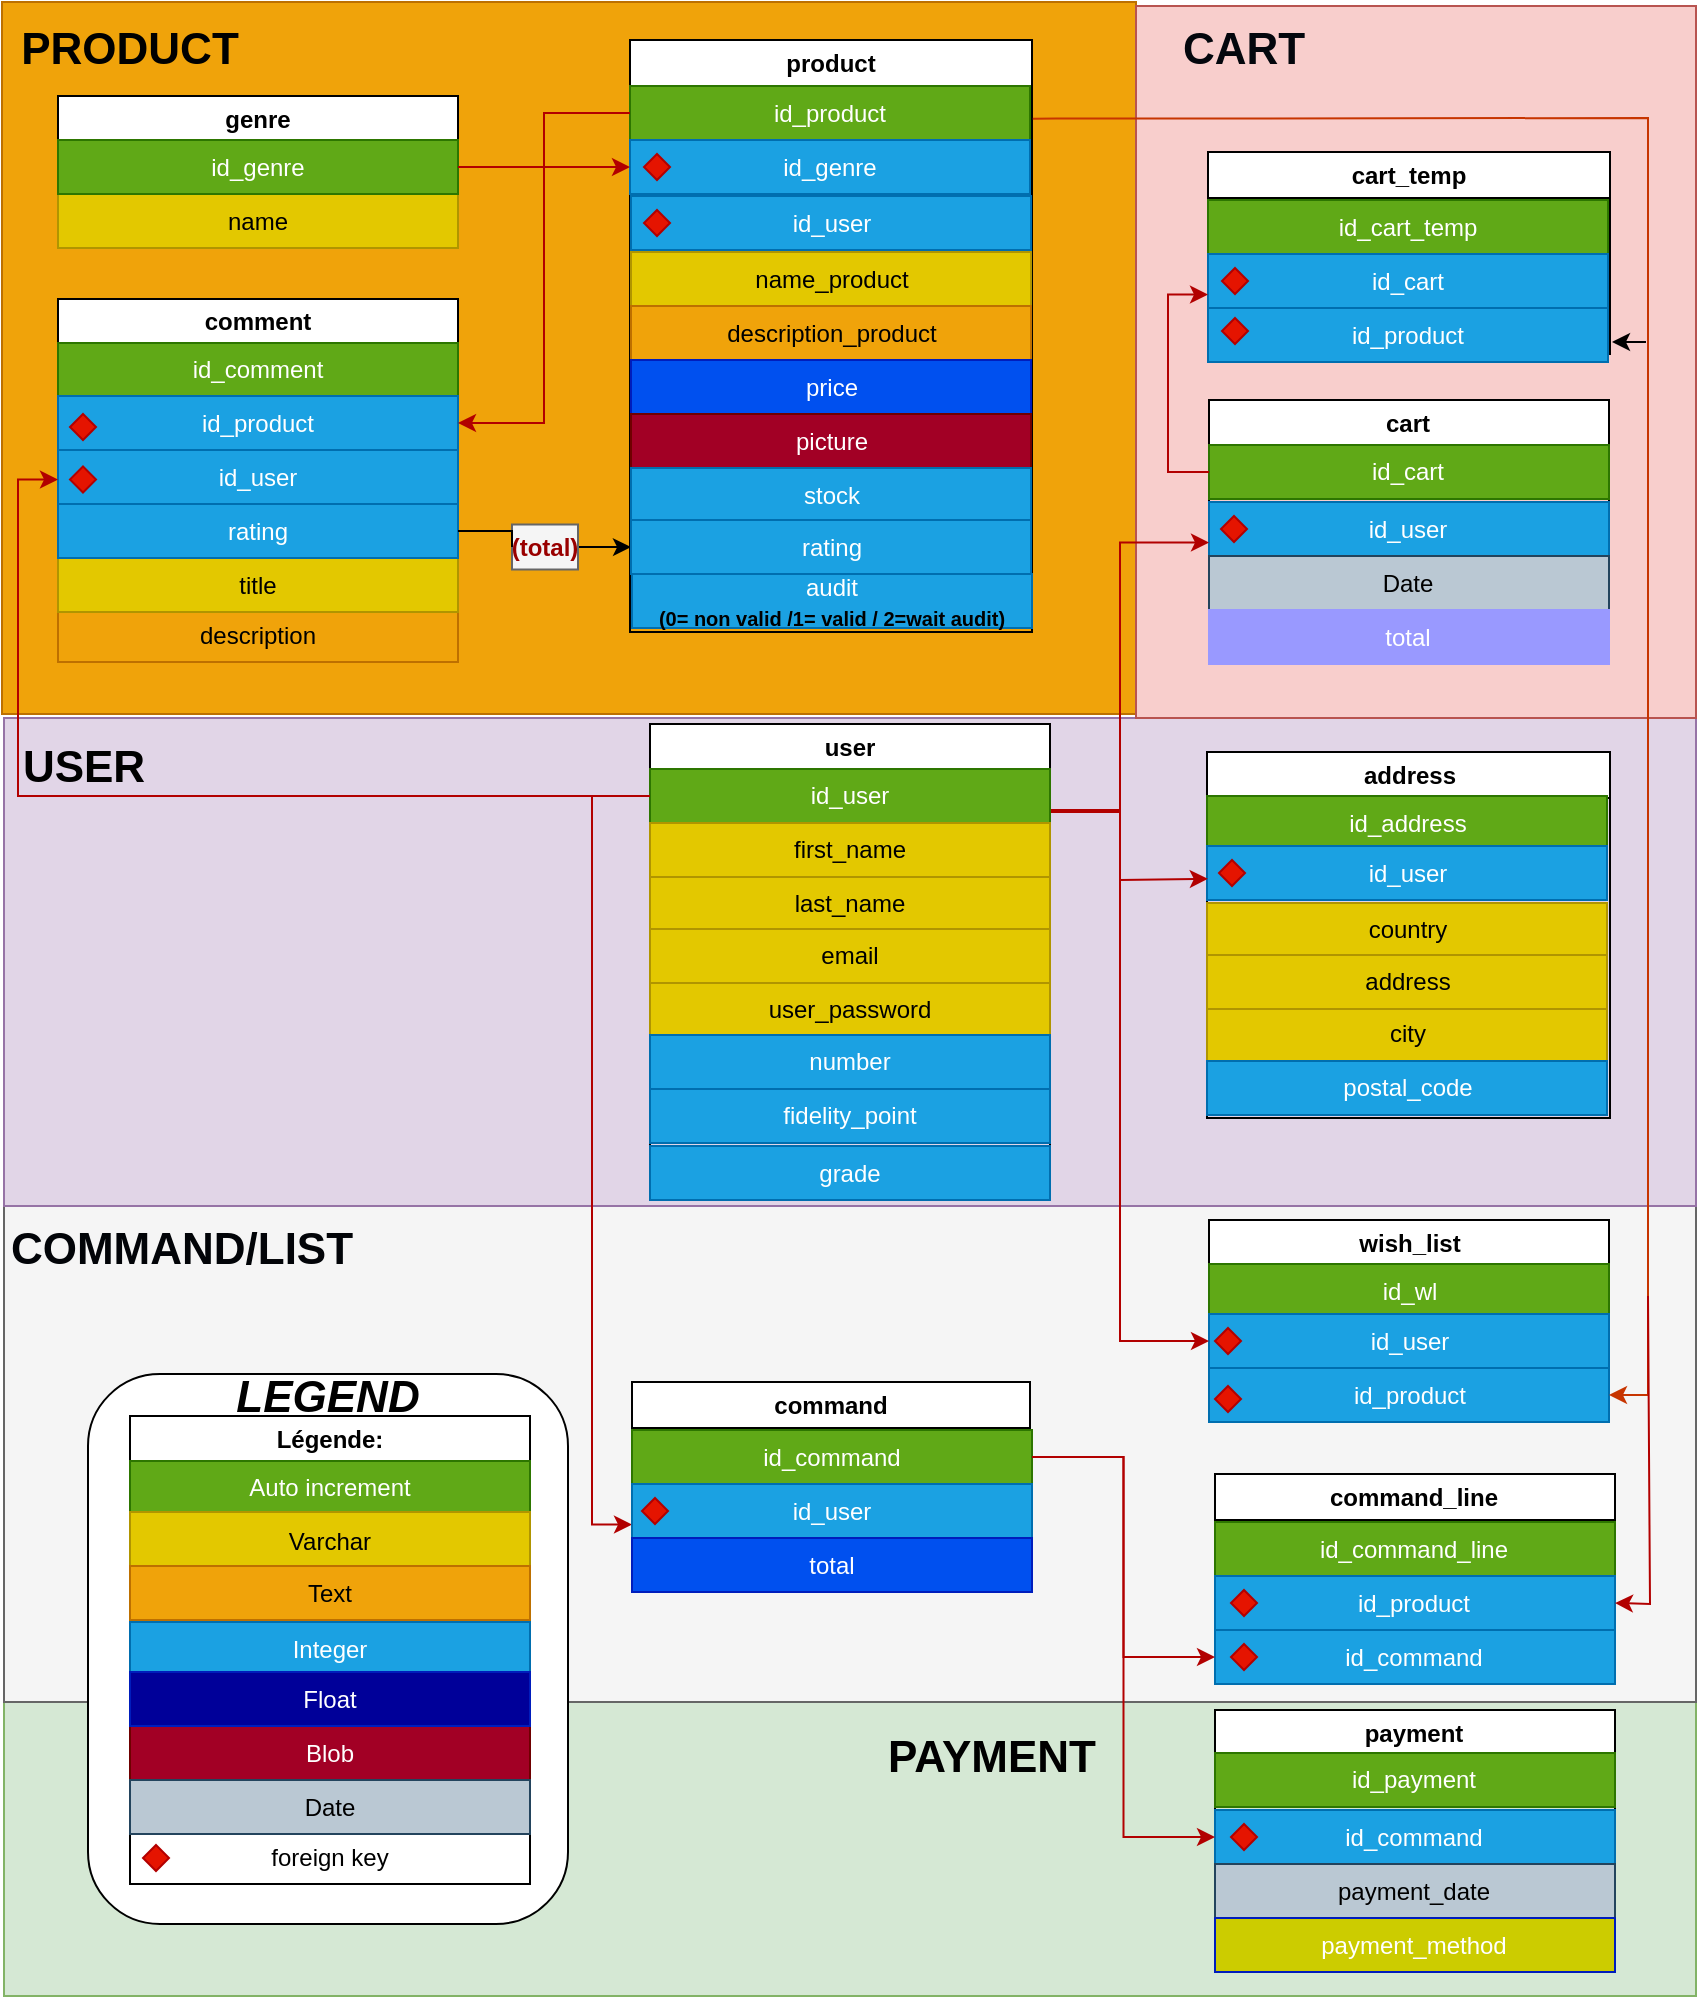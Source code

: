 <mxfile version="20.7.4" type="device"><diagram id="P_W7zX1UenlBzYE_O-S-" name="Page-1"><mxGraphModel dx="1624" dy="1580" grid="0" gridSize="10" guides="1" tooltips="1" connect="1" arrows="1" fold="1" page="1" pageScale="1" pageWidth="827" pageHeight="1169" math="0" shadow="0"><root><mxCell id="0"/><mxCell id="1" parent="0"/><mxCell id="xYe1zSFkf_mWpnehCTbz-32" value="" style="rounded=0;whiteSpace=wrap;html=1;fillColor=#f0a30a;strokeColor=#BD7000;fontColor=#000000;" vertex="1" parent="1"><mxGeometry x="-268" y="-358" width="567" height="356" as="geometry"/></mxCell><mxCell id="zV1Ckle1LW5dcbw4zPiI-339" value="" style="rounded=0;whiteSpace=wrap;html=1;fillColor=#d5e8d4;strokeColor=#82b366;" parent="1" vertex="1"><mxGeometry x="-267" y="492" width="846" height="147" as="geometry"/></mxCell><mxCell id="zV1Ckle1LW5dcbw4zPiI-338" value="" style="rounded=0;whiteSpace=wrap;html=1;fillColor=#f5f5f5;strokeColor=#666666;fontColor=#333333;" parent="1" vertex="1"><mxGeometry x="-267" y="244" width="846" height="248" as="geometry"/></mxCell><mxCell id="zV1Ckle1LW5dcbw4zPiI-331" value="" style="rounded=0;whiteSpace=wrap;html=1;fillColor=#e1d5e7;strokeColor=#9673a6;" parent="1" vertex="1"><mxGeometry x="-267" width="846" height="244" as="geometry"/></mxCell><mxCell id="zV1Ckle1LW5dcbw4zPiI-329" value="" style="rounded=0;whiteSpace=wrap;html=1;fillColor=#f8cecc;strokeColor=#b85450;" parent="1" vertex="1"><mxGeometry x="299" y="-356" width="280" height="356" as="geometry"/></mxCell><mxCell id="zV1Ckle1LW5dcbw4zPiI-212" value="command_line" style="swimlane;whiteSpace=wrap;html=1;" parent="1" vertex="1"><mxGeometry x="338.498" y="378.001" width="200" height="105" as="geometry"/></mxCell><mxCell id="zV1Ckle1LW5dcbw4zPiI-213" value="id_command_line" style="whiteSpace=wrap;html=1;fillColor=#60a917;strokeColor=#2D7600;fontColor=#ffffff;" parent="zV1Ckle1LW5dcbw4zPiI-212" vertex="1"><mxGeometry y="24" width="200" height="27" as="geometry"/></mxCell><mxCell id="zV1Ckle1LW5dcbw4zPiI-214" value="id_product" style="whiteSpace=wrap;html=1;fillColor=#1ba1e2;fontColor=#ffffff;strokeColor=#006EAF;" parent="zV1Ckle1LW5dcbw4zPiI-212" vertex="1"><mxGeometry y="51" width="200" height="27" as="geometry"/></mxCell><mxCell id="zV1Ckle1LW5dcbw4zPiI-215" value="id_command" style="whiteSpace=wrap;html=1;fillColor=#1ba1e2;fontColor=#ffffff;strokeColor=#006EAF;" parent="zV1Ckle1LW5dcbw4zPiI-212" vertex="1"><mxGeometry y="78" width="200" height="27" as="geometry"/></mxCell><mxCell id="zV1Ckle1LW5dcbw4zPiI-276" value="" style="rhombus;whiteSpace=wrap;html=1;fillColor=#e51400;fontColor=#ffffff;strokeColor=#B20000;" parent="zV1Ckle1LW5dcbw4zPiI-212" vertex="1"><mxGeometry x="8.002" y="57.999" width="13" height="13" as="geometry"/></mxCell><mxCell id="zV1Ckle1LW5dcbw4zPiI-277" value="" style="rhombus;whiteSpace=wrap;html=1;fillColor=#e51400;fontColor=#ffffff;strokeColor=#B20000;" parent="zV1Ckle1LW5dcbw4zPiI-212" vertex="1"><mxGeometry x="8.002" y="84.999" width="13" height="13" as="geometry"/></mxCell><mxCell id="zV1Ckle1LW5dcbw4zPiI-216" value="product" style="swimlane;whiteSpace=wrap;html=1;" parent="1" vertex="1"><mxGeometry x="46" y="-339" width="201" height="296" as="geometry"/></mxCell><mxCell id="zV1Ckle1LW5dcbw4zPiI-217" value="id_product" style="whiteSpace=wrap;html=1;fillColor=#60a917;strokeColor=#2D7600;fontColor=#ffffff;" parent="zV1Ckle1LW5dcbw4zPiI-216" vertex="1"><mxGeometry y="23" width="200" height="27" as="geometry"/></mxCell><mxCell id="zV1Ckle1LW5dcbw4zPiI-218" value="name_product" style="whiteSpace=wrap;html=1;fillColor=#e3c800;fontColor=#000000;strokeColor=#B09500;" parent="zV1Ckle1LW5dcbw4zPiI-216" vertex="1"><mxGeometry x="0.5" y="106" width="200" height="27" as="geometry"/></mxCell><mxCell id="zV1Ckle1LW5dcbw4zPiI-219" value="id_genre" style="whiteSpace=wrap;html=1;fillColor=#1ba1e2;fontColor=#ffffff;strokeColor=#006EAF;" parent="zV1Ckle1LW5dcbw4zPiI-216" vertex="1"><mxGeometry y="50" width="200" height="27" as="geometry"/></mxCell><mxCell id="zV1Ckle1LW5dcbw4zPiI-220" value="description_product" style="whiteSpace=wrap;html=1;fillColor=#f0a30a;fontColor=#000000;strokeColor=#BD7000;" parent="zV1Ckle1LW5dcbw4zPiI-216" vertex="1"><mxGeometry x="0.5" y="133" width="200" height="27" as="geometry"/></mxCell><mxCell id="zV1Ckle1LW5dcbw4zPiI-221" value="price" style="whiteSpace=wrap;html=1;fillColor=#0050ef;fontColor=#ffffff;strokeColor=#001DBC;" parent="zV1Ckle1LW5dcbw4zPiI-216" vertex="1"><mxGeometry x="0.5" y="160" width="200" height="27" as="geometry"/></mxCell><mxCell id="zV1Ckle1LW5dcbw4zPiI-222" value="picture" style="whiteSpace=wrap;html=1;fillColor=#a20025;fontColor=#ffffff;strokeColor=#6F0000;" parent="zV1Ckle1LW5dcbw4zPiI-216" vertex="1"><mxGeometry x="0.5" y="187" width="200" height="27" as="geometry"/></mxCell><mxCell id="zV1Ckle1LW5dcbw4zPiI-223" value="stock" style="whiteSpace=wrap;html=1;fillColor=#1ba1e2;strokeColor=#006EAF;fontColor=#ffffff;" parent="zV1Ckle1LW5dcbw4zPiI-216" vertex="1"><mxGeometry x="0.5" y="214" width="200" height="27" as="geometry"/></mxCell><mxCell id="zV1Ckle1LW5dcbw4zPiI-294" value="" style="rhombus;whiteSpace=wrap;html=1;fillColor=#e51400;fontColor=#ffffff;strokeColor=#B20000;" parent="zV1Ckle1LW5dcbw4zPiI-216" vertex="1"><mxGeometry x="7.002" y="56.999" width="13" height="13" as="geometry"/></mxCell><mxCell id="zV1Ckle1LW5dcbw4zPiI-224" value="genre" style="swimlane;whiteSpace=wrap;html=1;" parent="1" vertex="1"><mxGeometry x="-240.002" y="-310.999" width="200" height="74" as="geometry"/></mxCell><mxCell id="zV1Ckle1LW5dcbw4zPiI-226" value="name" style="whiteSpace=wrap;html=1;fillColor=#e3c800;fontColor=#000000;strokeColor=#B09500;" parent="zV1Ckle1LW5dcbw4zPiI-224" vertex="1"><mxGeometry y="49" width="200" height="27" as="geometry"/></mxCell><mxCell id="zV1Ckle1LW5dcbw4zPiI-225" value="id_genre" style="whiteSpace=wrap;html=1;fillColor=#60a917;strokeColor=#2D7600;fontColor=#ffffff;" parent="zV1Ckle1LW5dcbw4zPiI-224" vertex="1"><mxGeometry y="22" width="200" height="27" as="geometry"/></mxCell><mxCell id="zV1Ckle1LW5dcbw4zPiI-227" value="cart" style="swimlane;whiteSpace=wrap;html=1;" parent="1" vertex="1"><mxGeometry x="335.498" y="-158.999" width="200" height="131" as="geometry"/></mxCell><mxCell id="zV1Ckle1LW5dcbw4zPiI-228" value="id_cart" style="whiteSpace=wrap;html=1;fillColor=#60a917;strokeColor=#2D7600;fontColor=#ffffff;" parent="zV1Ckle1LW5dcbw4zPiI-227" vertex="1"><mxGeometry y="22.5" width="200" height="27" as="geometry"/></mxCell><mxCell id="zV1Ckle1LW5dcbw4zPiI-229" value="id_user" style="whiteSpace=wrap;html=1;fillColor=#1ba1e2;fontColor=#ffffff;strokeColor=#006EAF;" parent="zV1Ckle1LW5dcbw4zPiI-227" vertex="1"><mxGeometry y="51" width="200" height="27" as="geometry"/></mxCell><mxCell id="zV1Ckle1LW5dcbw4zPiI-230" value="Date" style="whiteSpace=wrap;html=1;fillColor=#bac8d3;strokeColor=#23445d;" parent="zV1Ckle1LW5dcbw4zPiI-227" vertex="1"><mxGeometry y="78" width="200" height="27" as="geometry"/></mxCell><mxCell id="zV1Ckle1LW5dcbw4zPiI-231" value="total" style="whiteSpace=wrap;html=1;fillColor=#9999FF;fontColor=#ffffff;strokeColor=#9999FF;" parent="zV1Ckle1LW5dcbw4zPiI-227" vertex="1"><mxGeometry y="105" width="200" height="27" as="geometry"/></mxCell><mxCell id="zV1Ckle1LW5dcbw4zPiI-282" value="" style="rhombus;whiteSpace=wrap;html=1;fillColor=#e51400;fontColor=#ffffff;strokeColor=#B20000;" parent="zV1Ckle1LW5dcbw4zPiI-227" vertex="1"><mxGeometry x="6.002" y="57.999" width="13" height="13" as="geometry"/></mxCell><mxCell id="zV1Ckle1LW5dcbw4zPiI-232" value="cart_temp" style="swimlane;whiteSpace=wrap;html=1;" parent="1" vertex="1"><mxGeometry x="335" y="-283" width="201" height="101" as="geometry"/></mxCell><mxCell id="zV1Ckle1LW5dcbw4zPiI-233" value="id_cart_temp" style="whiteSpace=wrap;html=1;fillColor=#60a917;strokeColor=#2D7600;fontColor=#ffffff;" parent="zV1Ckle1LW5dcbw4zPiI-232" vertex="1"><mxGeometry y="24" width="200" height="27" as="geometry"/></mxCell><mxCell id="zV1Ckle1LW5dcbw4zPiI-234" value="id_cart" style="whiteSpace=wrap;html=1;fillColor=#1ba1e2;fontColor=#ffffff;strokeColor=#006EAF;" parent="zV1Ckle1LW5dcbw4zPiI-232" vertex="1"><mxGeometry y="51" width="200" height="27" as="geometry"/></mxCell><mxCell id="zV1Ckle1LW5dcbw4zPiI-235" value="id_product" style="whiteSpace=wrap;html=1;fillColor=#1ba1e2;fontColor=#ffffff;strokeColor=#006EAF;" parent="zV1Ckle1LW5dcbw4zPiI-232" vertex="1"><mxGeometry y="78" width="200" height="27" as="geometry"/></mxCell><mxCell id="zV1Ckle1LW5dcbw4zPiI-289" value="" style="rhombus;whiteSpace=wrap;html=1;fillColor=#e51400;fontColor=#ffffff;strokeColor=#B20000;" parent="zV1Ckle1LW5dcbw4zPiI-232" vertex="1"><mxGeometry x="7.002" y="82.999" width="13" height="13" as="geometry"/></mxCell><mxCell id="zV1Ckle1LW5dcbw4zPiI-290" value="" style="rhombus;whiteSpace=wrap;html=1;fillColor=#e51400;fontColor=#ffffff;strokeColor=#B20000;" parent="zV1Ckle1LW5dcbw4zPiI-232" vertex="1"><mxGeometry x="7.002" y="57.999" width="13" height="13" as="geometry"/></mxCell><mxCell id="zV1Ckle1LW5dcbw4zPiI-246" value="address" style="swimlane;whiteSpace=wrap;html=1;" parent="zV1Ckle1LW5dcbw4zPiI-232" vertex="1"><mxGeometry x="-0.5" y="300" width="201.5" height="183" as="geometry"/></mxCell><mxCell id="zV1Ckle1LW5dcbw4zPiI-247" value="id_address" style="whiteSpace=wrap;html=1;fillColor=#60a917;strokeColor=#2D7600;fontColor=#ffffff;" parent="zV1Ckle1LW5dcbw4zPiI-246" vertex="1"><mxGeometry y="22" width="200" height="27" as="geometry"/></mxCell><mxCell id="zV1Ckle1LW5dcbw4zPiI-248" value="city" style="whiteSpace=wrap;html=1;fillColor=#e3c800;fontColor=#000000;strokeColor=#B09500;" parent="zV1Ckle1LW5dcbw4zPiI-246" vertex="1"><mxGeometry y="127.5" width="200" height="27" as="geometry"/></mxCell><mxCell id="zV1Ckle1LW5dcbw4zPiI-249" value="country" style="whiteSpace=wrap;html=1;fillColor=#e3c800;fontColor=#000000;strokeColor=#B09500;" parent="zV1Ckle1LW5dcbw4zPiI-246" vertex="1"><mxGeometry y="75.5" width="200" height="27" as="geometry"/></mxCell><mxCell id="zV1Ckle1LW5dcbw4zPiI-250" value="address" style="whiteSpace=wrap;html=1;fillColor=#e3c800;fontColor=#000000;strokeColor=#B09500;" parent="zV1Ckle1LW5dcbw4zPiI-246" vertex="1"><mxGeometry y="101.5" width="200" height="27" as="geometry"/></mxCell><mxCell id="zV1Ckle1LW5dcbw4zPiI-251" value="postal_code" style="whiteSpace=wrap;html=1;fillColor=#1ba1e2;fontColor=#ffffff;strokeColor=#006EAF;" parent="zV1Ckle1LW5dcbw4zPiI-246" vertex="1"><mxGeometry y="154.5" width="200" height="27" as="geometry"/></mxCell><mxCell id="zV1Ckle1LW5dcbw4zPiI-252" value="id_user" style="whiteSpace=wrap;html=1;fillColor=#1ba1e2;strokeColor=#006EAF;fontColor=#ffffff;" parent="zV1Ckle1LW5dcbw4zPiI-246" vertex="1"><mxGeometry y="47" width="200" height="27" as="geometry"/></mxCell><mxCell id="zV1Ckle1LW5dcbw4zPiI-280" value="" style="rhombus;whiteSpace=wrap;html=1;fillColor=#e51400;fontColor=#ffffff;strokeColor=#B20000;" parent="zV1Ckle1LW5dcbw4zPiI-246" vertex="1"><mxGeometry x="6.002" y="53.999" width="13" height="13" as="geometry"/></mxCell><mxCell id="zV1Ckle1LW5dcbw4zPiI-253" value="wish_list" style="swimlane;whiteSpace=wrap;html=1;" parent="1" vertex="1"><mxGeometry x="335.5" y="251" width="200" height="96" as="geometry"/></mxCell><mxCell id="zV1Ckle1LW5dcbw4zPiI-254" value="id_wl" style="whiteSpace=wrap;html=1;fillColor=#60a917;strokeColor=#2D7600;fontColor=#ffffff;" parent="zV1Ckle1LW5dcbw4zPiI-253" vertex="1"><mxGeometry y="22" width="200" height="27" as="geometry"/></mxCell><mxCell id="zV1Ckle1LW5dcbw4zPiI-255" value="id_user" style="whiteSpace=wrap;html=1;fillColor=#1ba1e2;fontColor=#ffffff;strokeColor=#006EAF;" parent="zV1Ckle1LW5dcbw4zPiI-253" vertex="1"><mxGeometry y="47" width="200" height="27" as="geometry"/></mxCell><mxCell id="zV1Ckle1LW5dcbw4zPiI-256" value="id_product" style="whiteSpace=wrap;html=1;fillColor=#1ba1e2;fontColor=#ffffff;strokeColor=#006EAF;" parent="zV1Ckle1LW5dcbw4zPiI-253" vertex="1"><mxGeometry y="74" width="200" height="27" as="geometry"/></mxCell><mxCell id="zV1Ckle1LW5dcbw4zPiI-279" value="" style="rhombus;whiteSpace=wrap;html=1;fillColor=#e51400;fontColor=#ffffff;strokeColor=#B20000;" parent="zV1Ckle1LW5dcbw4zPiI-253" vertex="1"><mxGeometry x="3" y="54" width="13" height="13" as="geometry"/></mxCell><mxCell id="zV1Ckle1LW5dcbw4zPiI-300" value="" style="rhombus;whiteSpace=wrap;html=1;fillColor=#e51400;fontColor=#ffffff;strokeColor=#B20000;" parent="zV1Ckle1LW5dcbw4zPiI-253" vertex="1"><mxGeometry x="3" y="83" width="13" height="13" as="geometry"/></mxCell><mxCell id="zV1Ckle1LW5dcbw4zPiI-257" value="payment" style="swimlane;whiteSpace=wrap;html=1;" parent="1" vertex="1"><mxGeometry x="338.498" y="496.001" width="200" height="131" as="geometry"/></mxCell><mxCell id="zV1Ckle1LW5dcbw4zPiI-258" value="id_payment" style="whiteSpace=wrap;html=1;fillColor=#60a917;strokeColor=#2D7600;fontColor=#ffffff;" parent="zV1Ckle1LW5dcbw4zPiI-257" vertex="1"><mxGeometry y="21.5" width="200" height="27" as="geometry"/></mxCell><mxCell id="zV1Ckle1LW5dcbw4zPiI-259" value="id_command" style="whiteSpace=wrap;html=1;fillColor=#1ba1e2;fontColor=#ffffff;strokeColor=#006EAF;" parent="zV1Ckle1LW5dcbw4zPiI-257" vertex="1"><mxGeometry y="50" width="200" height="27" as="geometry"/></mxCell><mxCell id="zV1Ckle1LW5dcbw4zPiI-260" value="payment_date" style="whiteSpace=wrap;html=1;fillColor=#bac8d3;strokeColor=#23445d;" parent="zV1Ckle1LW5dcbw4zPiI-257" vertex="1"><mxGeometry y="77" width="200" height="27" as="geometry"/></mxCell><mxCell id="zV1Ckle1LW5dcbw4zPiI-261" value="payment_method" style="whiteSpace=wrap;html=1;fillColor=#CCCC00;fontColor=#ffffff;strokeColor=#001DBC;" parent="zV1Ckle1LW5dcbw4zPiI-257" vertex="1"><mxGeometry y="104" width="200" height="27" as="geometry"/></mxCell><mxCell id="zV1Ckle1LW5dcbw4zPiI-291" value="" style="rhombus;whiteSpace=wrap;html=1;fillColor=#e51400;fontColor=#ffffff;strokeColor=#B20000;" parent="zV1Ckle1LW5dcbw4zPiI-257" vertex="1"><mxGeometry x="8.002" y="56.999" width="13" height="13" as="geometry"/></mxCell><mxCell id="zV1Ckle1LW5dcbw4zPiI-274" value="" style="rhombus;whiteSpace=wrap;html=1;fillColor=#e51400;fontColor=#ffffff;strokeColor=#B20000;" parent="1" vertex="1"><mxGeometry x="-197.5" y="556.5" width="13" height="13" as="geometry"/></mxCell><mxCell id="zV1Ckle1LW5dcbw4zPiI-285" style="edgeStyle=orthogonalEdgeStyle;rounded=0;orthogonalLoop=1;jettySize=auto;html=1;exitX=0;exitY=0.5;exitDx=0;exitDy=0;entryX=0;entryY=0.75;entryDx=0;entryDy=0;fillColor=#e51400;strokeColor=#B20000;" parent="1" source="zV1Ckle1LW5dcbw4zPiI-201" target="zV1Ckle1LW5dcbw4zPiI-210" edge="1"><mxGeometry relative="1" as="geometry"/></mxCell><mxCell id="zV1Ckle1LW5dcbw4zPiI-287" style="edgeStyle=orthogonalEdgeStyle;rounded=0;orthogonalLoop=1;jettySize=auto;html=1;exitX=1;exitY=0.25;exitDx=0;exitDy=0;entryX=0;entryY=0.5;entryDx=0;entryDy=0;strokeColor=#B20000;fillColor=#e51400;" parent="1" source="zV1Ckle1LW5dcbw4zPiI-201" target="zV1Ckle1LW5dcbw4zPiI-255" edge="1"><mxGeometry relative="1" as="geometry"><Array as="points"><mxPoint x="256" y="47"/><mxPoint x="291" y="47"/><mxPoint x="291" y="312"/></Array></mxGeometry></mxCell><mxCell id="zV1Ckle1LW5dcbw4zPiI-288" value="" style="endArrow=classic;html=1;rounded=0;strokeColor=#B20000;entryX=0.002;entryY=0.607;entryDx=0;entryDy=0;entryPerimeter=0;fillColor=#e51400;" parent="1" target="zV1Ckle1LW5dcbw4zPiI-252" edge="1"><mxGeometry width="50" height="50" relative="1" as="geometry"><mxPoint x="291" y="81" as="sourcePoint"/><mxPoint x="335" y="78" as="targetPoint"/></mxGeometry></mxCell><mxCell id="zV1Ckle1LW5dcbw4zPiI-292" style="edgeStyle=orthogonalEdgeStyle;rounded=0;orthogonalLoop=1;jettySize=auto;html=1;entryX=0;entryY=0.75;entryDx=0;entryDy=0;strokeColor=#B20000;fillColor=#e51400;" parent="1" source="zV1Ckle1LW5dcbw4zPiI-201" target="zV1Ckle1LW5dcbw4zPiI-229" edge="1"><mxGeometry relative="1" as="geometry"><Array as="points"><mxPoint x="291" y="46"/><mxPoint x="291" y="-88"/></Array></mxGeometry></mxCell><mxCell id="zV1Ckle1LW5dcbw4zPiI-295" style="edgeStyle=orthogonalEdgeStyle;rounded=0;orthogonalLoop=1;jettySize=auto;html=1;entryX=0;entryY=0.5;entryDx=0;entryDy=0;strokeColor=#B20000;fillColor=#e51400;" parent="1" source="zV1Ckle1LW5dcbw4zPiI-225" target="zV1Ckle1LW5dcbw4zPiI-219" edge="1"><mxGeometry relative="1" as="geometry"><Array as="points"><mxPoint x="-19" y="-275"/></Array></mxGeometry></mxCell><mxCell id="zV1Ckle1LW5dcbw4zPiI-299" style="edgeStyle=orthogonalEdgeStyle;rounded=0;orthogonalLoop=1;jettySize=auto;html=1;entryX=0;entryY=0.75;entryDx=0;entryDy=0;strokeColor=#B20000;fillColor=#e51400;" parent="1" source="zV1Ckle1LW5dcbw4zPiI-228" target="zV1Ckle1LW5dcbw4zPiI-234" edge="1"><mxGeometry relative="1" as="geometry"><Array as="points"><mxPoint x="315" y="-123"/><mxPoint x="315" y="-212"/></Array></mxGeometry></mxCell><mxCell id="zV1Ckle1LW5dcbw4zPiI-305" style="edgeStyle=orthogonalEdgeStyle;rounded=0;orthogonalLoop=1;jettySize=auto;html=1;entryX=0;entryY=0.5;entryDx=0;entryDy=0;strokeColor=#B20000;fillColor=#e51400;" parent="1" source="zV1Ckle1LW5dcbw4zPiI-209" target="zV1Ckle1LW5dcbw4zPiI-215" edge="1"><mxGeometry relative="1" as="geometry"/></mxCell><mxCell id="zV1Ckle1LW5dcbw4zPiI-308" style="edgeStyle=orthogonalEdgeStyle;rounded=0;orthogonalLoop=1;jettySize=auto;html=1;entryX=1;entryY=0.5;entryDx=0;entryDy=0;strokeColor=#C73500;fillColor=#fa6800;exitX=1.007;exitY=0.605;exitDx=0;exitDy=0;exitPerimeter=0;" parent="1" source="zV1Ckle1LW5dcbw4zPiI-217" target="zV1Ckle1LW5dcbw4zPiI-256" edge="1"><mxGeometry relative="1" as="geometry"><Array as="points"><mxPoint x="259" y="-300"/><mxPoint x="290" y="-300"/><mxPoint x="555" y="-300"/><mxPoint x="555" y="339"/></Array></mxGeometry></mxCell><mxCell id="zV1Ckle1LW5dcbw4zPiI-311" value="" style="endArrow=classic;html=1;rounded=0;strokeColor=#B20000;entryX=1;entryY=0.5;entryDx=0;entryDy=0;fillColor=#e51400;" parent="1" target="zV1Ckle1LW5dcbw4zPiI-214" edge="1"><mxGeometry width="50" height="50" relative="1" as="geometry"><mxPoint x="555" y="289" as="sourcePoint"/><mxPoint x="538" y="397" as="targetPoint"/><Array as="points"><mxPoint x="556" y="443"/></Array></mxGeometry></mxCell><mxCell id="zV1Ckle1LW5dcbw4zPiI-312" value="" style="endArrow=classic;html=1;rounded=0;" parent="1" edge="1"><mxGeometry width="50" height="50" relative="1" as="geometry"><mxPoint x="554" y="-188" as="sourcePoint"/><mxPoint x="537" y="-188" as="targetPoint"/></mxGeometry></mxCell><mxCell id="zV1Ckle1LW5dcbw4zPiI-208" value="command" style="swimlane;whiteSpace=wrap;html=1;" parent="1" vertex="1"><mxGeometry x="47" y="332" width="199" height="103" as="geometry"/></mxCell><mxCell id="zV1Ckle1LW5dcbw4zPiI-209" value="id_command" style="whiteSpace=wrap;html=1;fillColor=#60a917;strokeColor=#2D7600;fontColor=#ffffff;" parent="zV1Ckle1LW5dcbw4zPiI-208" vertex="1"><mxGeometry y="24" width="200" height="27" as="geometry"/></mxCell><mxCell id="zV1Ckle1LW5dcbw4zPiI-210" value="id_user" style="whiteSpace=wrap;html=1;fillColor=#1ba1e2;fontColor=#ffffff;strokeColor=#006EAF;" parent="zV1Ckle1LW5dcbw4zPiI-208" vertex="1"><mxGeometry y="51" width="200" height="27" as="geometry"/></mxCell><mxCell id="zV1Ckle1LW5dcbw4zPiI-211" value="total" style="whiteSpace=wrap;html=1;fillColor=#0050ef;fontColor=#ffffff;strokeColor=#001DBC;" parent="zV1Ckle1LW5dcbw4zPiI-208" vertex="1"><mxGeometry y="78" width="200" height="27" as="geometry"/></mxCell><mxCell id="zV1Ckle1LW5dcbw4zPiI-275" value="" style="rhombus;whiteSpace=wrap;html=1;fillColor=#e51400;fontColor=#ffffff;strokeColor=#B20000;" parent="zV1Ckle1LW5dcbw4zPiI-208" vertex="1"><mxGeometry x="5.002" y="57.999" width="13" height="13" as="geometry"/></mxCell><mxCell id="zV1Ckle1LW5dcbw4zPiI-342" value="" style="rounded=1;whiteSpace=wrap;html=1;" parent="1" vertex="1"><mxGeometry x="-225" y="328" width="240" height="275" as="geometry"/></mxCell><mxCell id="zV1Ckle1LW5dcbw4zPiI-273" value="foreign key" style="rounded=0;whiteSpace=wrap;html=1;" parent="1" vertex="1"><mxGeometry x="-204" y="557" width="200" height="26" as="geometry"/></mxCell><mxCell id="zV1Ckle1LW5dcbw4zPiI-236" value="Légende:" style="swimlane;whiteSpace=wrap;html=1;" parent="1" vertex="1"><mxGeometry x="-204" y="349" width="200" height="170" as="geometry"/></mxCell><mxCell id="zV1Ckle1LW5dcbw4zPiI-237" value="Auto increment" style="whiteSpace=wrap;html=1;fillColor=#60a917;strokeColor=#2D7600;fontColor=#ffffff;" parent="zV1Ckle1LW5dcbw4zPiI-236" vertex="1"><mxGeometry y="22.5" width="200" height="27" as="geometry"/></mxCell><mxCell id="zV1Ckle1LW5dcbw4zPiI-238" value="" style="whiteSpace=wrap;html=1;fillColor=#e3c800;strokeColor=#B09500;fontColor=#000000;" parent="zV1Ckle1LW5dcbw4zPiI-236" vertex="1"><mxGeometry y="48" width="200" height="27" as="geometry"/></mxCell><mxCell id="zV1Ckle1LW5dcbw4zPiI-239" value="Varchar" style="text;html=1;strokeColor=none;fillColor=none;align=center;verticalAlign=middle;whiteSpace=wrap;rounded=0;" parent="zV1Ckle1LW5dcbw4zPiI-236" vertex="1"><mxGeometry x="70" y="48" width="60" height="30" as="geometry"/></mxCell><mxCell id="zV1Ckle1LW5dcbw4zPiI-240" value="Integer" style="whiteSpace=wrap;html=1;fillColor=#1ba1e2;strokeColor=#006EAF;fontColor=#ffffff;" parent="zV1Ckle1LW5dcbw4zPiI-236" vertex="1"><mxGeometry y="103" width="200" height="27" as="geometry"/></mxCell><mxCell id="zV1Ckle1LW5dcbw4zPiI-241" value="Blob" style="whiteSpace=wrap;html=1;fillColor=#a20025;fontColor=#ffffff;strokeColor=#6F0000;" parent="zV1Ckle1LW5dcbw4zPiI-236" vertex="1"><mxGeometry y="155" width="200" height="27" as="geometry"/></mxCell><mxCell id="zV1Ckle1LW5dcbw4zPiI-242" value="Date" style="whiteSpace=wrap;html=1;fillColor=#bac8d3;strokeColor=#23445d;" parent="zV1Ckle1LW5dcbw4zPiI-236" vertex="1"><mxGeometry y="182" width="200" height="27" as="geometry"/></mxCell><mxCell id="zV1Ckle1LW5dcbw4zPiI-243" value="Float" style="whiteSpace=wrap;html=1;fillColor=#000099;fontColor=#ffffff;strokeColor=#001DBC;" parent="zV1Ckle1LW5dcbw4zPiI-236" vertex="1"><mxGeometry y="128" width="200" height="27" as="geometry"/></mxCell><mxCell id="zV1Ckle1LW5dcbw4zPiI-244" value="Text" style="whiteSpace=wrap;html=1;fillColor=#f0a30a;strokeColor=#BD7000;fontColor=#000000;" parent="zV1Ckle1LW5dcbw4zPiI-236" vertex="1"><mxGeometry y="75" width="200" height="27" as="geometry"/></mxCell><mxCell id="zV1Ckle1LW5dcbw4zPiI-343" value="" style="rhombus;whiteSpace=wrap;html=1;fillColor=#e51400;fontColor=#ffffff;strokeColor=#B20000;" parent="1" vertex="1"><mxGeometry x="-197.5" y="563.5" width="13" height="13" as="geometry"/></mxCell><mxCell id="zV1Ckle1LW5dcbw4zPiI-345" style="edgeStyle=orthogonalEdgeStyle;rounded=0;orthogonalLoop=1;jettySize=auto;html=1;entryX=0;entryY=0.5;entryDx=0;entryDy=0;strokeColor=#B20000;fillColor=#e51400;" parent="1" source="zV1Ckle1LW5dcbw4zPiI-209" target="zV1Ckle1LW5dcbw4zPiI-259" edge="1"><mxGeometry relative="1" as="geometry"/></mxCell><mxCell id="zV1Ckle1LW5dcbw4zPiI-347" value="&lt;font data-darkreader-inline-color=&quot;&quot; style=&quot;font-size: 22px; --darkreader-inline-color: #e3e0dc;&quot; color=&quot;#04070D&quot;&gt;&lt;b&gt;CART&lt;/b&gt;&lt;/font&gt;" style="text;html=1;strokeColor=none;fillColor=none;align=center;verticalAlign=middle;whiteSpace=wrap;rounded=0;" parent="1" vertex="1"><mxGeometry x="323" y="-349" width="60" height="30" as="geometry"/></mxCell><mxCell id="zV1Ckle1LW5dcbw4zPiI-350" value="&lt;font data-darkreader-inline-color=&quot;&quot; style=&quot;font-size: 22px; --darkreader-inline-color: #e8e6e3;&quot; color=&quot;#000000&quot;&gt;&lt;b&gt;PRODUCT&lt;/b&gt;&lt;/font&gt;" style="text;html=1;strokeColor=none;fillColor=none;align=center;verticalAlign=middle;whiteSpace=wrap;rounded=0;" parent="1" vertex="1"><mxGeometry x="-234" y="-349" width="60" height="30" as="geometry"/></mxCell><mxCell id="zV1Ckle1LW5dcbw4zPiI-352" value="&lt;font data-darkreader-inline-color=&quot;&quot; style=&quot;font-size: 22px; --darkreader-inline-color: #5291ff;&quot; color=&quot;#000000&quot;&gt;&lt;b&gt;USER&lt;/b&gt;&lt;/font&gt;" style="text;html=1;strokeColor=none;fillColor=none;align=center;verticalAlign=middle;whiteSpace=wrap;rounded=0;" parent="1" vertex="1"><mxGeometry x="-257.5" y="10" width="60" height="30" as="geometry"/></mxCell><mxCell id="zV1Ckle1LW5dcbw4zPiI-353" value="&lt;font data-darkreader-inline-color=&quot;&quot; style=&quot;font-size: 22px; --darkreader-inline-color: #e5e3df;&quot; color=&quot;#020408&quot;&gt;&lt;b&gt;COMMAND/LIST&lt;/b&gt;&lt;/font&gt;" style="text;html=1;strokeColor=none;fillColor=none;align=center;verticalAlign=middle;whiteSpace=wrap;rounded=0;" parent="1" vertex="1"><mxGeometry x="-208" y="251" width="60" height="30" as="geometry"/></mxCell><mxCell id="zV1Ckle1LW5dcbw4zPiI-355" value="&lt;font data-darkreader-inline-color=&quot;&quot; style=&quot;font-size: 22px; --darkreader-inline-color: #e8e6e3;&quot; color=&quot;#000000&quot;&gt;&lt;b&gt;PAYMENT&lt;/b&gt;&lt;/font&gt;" style="text;html=1;strokeColor=none;fillColor=none;align=center;verticalAlign=middle;whiteSpace=wrap;rounded=0;" parent="1" vertex="1"><mxGeometry x="197" y="505" width="60" height="30" as="geometry"/></mxCell><mxCell id="zV1Ckle1LW5dcbw4zPiI-356" value="&lt;font data-darkreader-inline-color=&quot;&quot; style=&quot;--darkreader-inline-color: #e8e6e3;&quot; color=&quot;#000000&quot;&gt;&lt;i&gt;&lt;font style=&quot;font-size: 22px;&quot;&gt;&lt;b&gt;LEGEND&lt;/b&gt;&lt;/font&gt;&lt;/i&gt;&lt;/font&gt;" style="text;html=1;strokeColor=none;fillColor=none;align=center;verticalAlign=middle;whiteSpace=wrap;rounded=0;" parent="1" vertex="1"><mxGeometry x="-135" y="325" width="60" height="30" as="geometry"/></mxCell><mxCell id="zV1Ckle1LW5dcbw4zPiI-200" value="user" style="swimlane;whiteSpace=wrap;html=1;" parent="1" vertex="1"><mxGeometry x="56" y="3" width="200" height="238" as="geometry"/></mxCell><mxCell id="zV1Ckle1LW5dcbw4zPiI-201" value="id_user" style="whiteSpace=wrap;html=1;fillColor=#60a917;strokeColor=#2D7600;fontColor=#ffffff;" parent="zV1Ckle1LW5dcbw4zPiI-200" vertex="1"><mxGeometry y="22.5" width="200" height="27" as="geometry"/></mxCell><mxCell id="zV1Ckle1LW5dcbw4zPiI-202" value="first_name" style="whiteSpace=wrap;html=1;fillColor=#e3c800;fontColor=#000000;strokeColor=#B09500;" parent="zV1Ckle1LW5dcbw4zPiI-200" vertex="1"><mxGeometry y="49.5" width="200" height="27" as="geometry"/></mxCell><mxCell id="zV1Ckle1LW5dcbw4zPiI-203" value="last_name" style="whiteSpace=wrap;html=1;fillColor=#e3c800;fontColor=#000000;strokeColor=#B09500;" parent="zV1Ckle1LW5dcbw4zPiI-200" vertex="1"><mxGeometry y="76.5" width="200" height="27" as="geometry"/></mxCell><mxCell id="zV1Ckle1LW5dcbw4zPiI-204" value="email" style="whiteSpace=wrap;html=1;fillColor=#e3c800;fontColor=#000000;strokeColor=#B09500;" parent="zV1Ckle1LW5dcbw4zPiI-200" vertex="1"><mxGeometry y="102.5" width="200" height="27" as="geometry"/></mxCell><mxCell id="zV1Ckle1LW5dcbw4zPiI-205" value="user_password" style="whiteSpace=wrap;html=1;fillColor=#e3c800;fontColor=#000000;strokeColor=#B09500;" parent="zV1Ckle1LW5dcbw4zPiI-200" vertex="1"><mxGeometry y="129.5" width="200" height="27" as="geometry"/></mxCell><mxCell id="zV1Ckle1LW5dcbw4zPiI-206" value="fidelity_point" style="whiteSpace=wrap;html=1;fillColor=#1ba1e2;strokeColor=#006EAF;fontColor=#ffffff;" parent="zV1Ckle1LW5dcbw4zPiI-200" vertex="1"><mxGeometry y="182.5" width="200" height="27" as="geometry"/></mxCell><mxCell id="zV1Ckle1LW5dcbw4zPiI-207" value="number" style="whiteSpace=wrap;html=1;fillColor=#1ba1e2;strokeColor=#006EAF;fontColor=#ffffff;" parent="zV1Ckle1LW5dcbw4zPiI-200" vertex="1"><mxGeometry y="155.5" width="200" height="27" as="geometry"/></mxCell><mxCell id="xYe1zSFkf_mWpnehCTbz-3" value="grade" style="whiteSpace=wrap;html=1;fillColor=#1ba1e2;strokeColor=#006EAF;fontColor=#ffffff;" vertex="1" parent="zV1Ckle1LW5dcbw4zPiI-200"><mxGeometry y="211" width="200" height="27" as="geometry"/></mxCell><mxCell id="xYe1zSFkf_mWpnehCTbz-5" value="comment" style="swimlane;whiteSpace=wrap;html=1;" vertex="1" parent="1"><mxGeometry x="-240" y="-209.5" width="200" height="180.5" as="geometry"/></mxCell><mxCell id="xYe1zSFkf_mWpnehCTbz-7" value="id_comment" style="whiteSpace=wrap;html=1;fillColor=#60a917;strokeColor=#2D7600;fontColor=#ffffff;" vertex="1" parent="xYe1zSFkf_mWpnehCTbz-5"><mxGeometry y="22" width="200" height="27" as="geometry"/></mxCell><mxCell id="xYe1zSFkf_mWpnehCTbz-8" value="id_user" style="whiteSpace=wrap;html=1;fillColor=#1ba1e2;fontColor=#ffffff;strokeColor=#006EAF;" vertex="1" parent="1"><mxGeometry x="-240" y="-134" width="200" height="27" as="geometry"/></mxCell><mxCell id="xYe1zSFkf_mWpnehCTbz-9" value="id_product" style="whiteSpace=wrap;html=1;fillColor=#1ba1e2;fontColor=#ffffff;strokeColor=#006EAF;" vertex="1" parent="1"><mxGeometry x="-240" y="-161" width="200" height="27" as="geometry"/></mxCell><mxCell id="xYe1zSFkf_mWpnehCTbz-10" value="description" style="whiteSpace=wrap;html=1;fillColor=#f0a30a;fontColor=#000000;strokeColor=#BD7000;" vertex="1" parent="1"><mxGeometry x="-240" y="-55" width="200" height="27" as="geometry"/></mxCell><mxCell id="xYe1zSFkf_mWpnehCTbz-11" value="title" style="whiteSpace=wrap;html=1;fillColor=#e3c800;fontColor=#000000;strokeColor=#B09500;" vertex="1" parent="1"><mxGeometry x="-240" y="-80" width="200" height="27" as="geometry"/></mxCell><mxCell id="xYe1zSFkf_mWpnehCTbz-30" style="edgeStyle=orthogonalEdgeStyle;rounded=0;orthogonalLoop=1;jettySize=auto;html=1;entryX=0;entryY=0.5;entryDx=0;entryDy=0;fontSize=10;fontColor=#000000;startArrow=none;" edge="1" parent="1" source="zV1Ckle1LW5dcbw4zPiI-328" target="xYe1zSFkf_mWpnehCTbz-14"><mxGeometry relative="1" as="geometry"/></mxCell><mxCell id="xYe1zSFkf_mWpnehCTbz-12" value="rating" style="whiteSpace=wrap;html=1;fillColor=#1ba1e2;fontColor=#ffffff;strokeColor=#006EAF;" vertex="1" parent="1"><mxGeometry x="-240" y="-107" width="200" height="27" as="geometry"/></mxCell><mxCell id="xYe1zSFkf_mWpnehCTbz-14" value="rating" style="whiteSpace=wrap;html=1;fillColor=#1ba1e2;fontColor=#ffffff;strokeColor=#006EAF;" vertex="1" parent="1"><mxGeometry x="46.5" y="-99" width="200" height="27" as="geometry"/></mxCell><mxCell id="xYe1zSFkf_mWpnehCTbz-22" value="&lt;font data-darkreader-inline-color=&quot;&quot; style=&quot;--darkreader-inline-color: #988f81;&quot; color=&quot;#FFFFFF&quot;&gt;&lt;font data-darkreader-inline-color=&quot;&quot; style=&quot;--darkreader-inline-color: #a69f93;&quot;&gt;audit &lt;/font&gt;&lt;br&gt;&lt;font style=&quot;&quot; size=&quot;1&quot; color=&quot;#000000&quot;&gt;&lt;b&gt;&lt;span style=&quot;&quot;&gt;(0= non valid /1= valid / 2=wait audit)&lt;/span&gt;&lt;/b&gt;&lt;/font&gt;&lt;/font&gt;" style="whiteSpace=wrap;html=1;fillColor=#1ba1e2;fontColor=#ffffff;strokeColor=#006EAF;" vertex="1" parent="1"><mxGeometry x="47" y="-72" width="200" height="27" as="geometry"/></mxCell><mxCell id="xYe1zSFkf_mWpnehCTbz-23" value="id_user" style="whiteSpace=wrap;html=1;fillColor=#1ba1e2;fontColor=#ffffff;strokeColor=#006EAF;" vertex="1" parent="1"><mxGeometry x="46.5" y="-261" width="200" height="27" as="geometry"/></mxCell><mxCell id="zV1Ckle1LW5dcbw4zPiI-328" value="&lt;font data-darkreader-inline-color=&quot;&quot; style=&quot;--darkreader-inline-color: #ff6161;&quot; color=&quot;#990000&quot;&gt;&lt;b&gt;(total)&lt;/b&gt;&lt;/font&gt;" style="rounded=0;whiteSpace=wrap;html=1;fillColor=#f5f5f5;strokeColor=#666666;fontColor=#333333;" parent="1" vertex="1"><mxGeometry x="-13" y="-96.75" width="33" height="22.5" as="geometry"/></mxCell><mxCell id="xYe1zSFkf_mWpnehCTbz-31" value="" style="edgeStyle=orthogonalEdgeStyle;rounded=0;orthogonalLoop=1;jettySize=auto;html=1;entryX=0;entryY=0.5;entryDx=0;entryDy=0;fontSize=10;fontColor=#000000;endArrow=none;" edge="1" parent="1" source="xYe1zSFkf_mWpnehCTbz-12" target="zV1Ckle1LW5dcbw4zPiI-328"><mxGeometry relative="1" as="geometry"><mxPoint x="-40.0" y="-93.5" as="sourcePoint"/><mxPoint x="46.5" y="-85.5" as="targetPoint"/><Array as="points"><mxPoint x="-13" y="-93"/></Array></mxGeometry></mxCell><mxCell id="xYe1zSFkf_mWpnehCTbz-33" value="" style="rhombus;whiteSpace=wrap;html=1;fillColor=#e51400;fontColor=#ffffff;strokeColor=#B20000;" vertex="1" parent="1"><mxGeometry x="53.002" y="-254.001" width="13" height="13" as="geometry"/></mxCell><mxCell id="xYe1zSFkf_mWpnehCTbz-34" value="" style="rhombus;whiteSpace=wrap;html=1;fillColor=#e51400;fontColor=#ffffff;strokeColor=#B20000;" vertex="1" parent="1"><mxGeometry x="-233.998" y="-125.751" width="13" height="13" as="geometry"/></mxCell><mxCell id="xYe1zSFkf_mWpnehCTbz-35" value="" style="rhombus;whiteSpace=wrap;html=1;fillColor=#e51400;fontColor=#ffffff;strokeColor=#B20000;" vertex="1" parent="1"><mxGeometry x="-233.998" y="-152.001" width="13" height="13" as="geometry"/></mxCell><mxCell id="xYe1zSFkf_mWpnehCTbz-37" style="edgeStyle=orthogonalEdgeStyle;rounded=0;orthogonalLoop=1;jettySize=auto;html=1;entryX=0;entryY=0.5;entryDx=0;entryDy=0;fontSize=10;fontColor=#990000;fillColor=#e51400;strokeColor=#B20000;" edge="1" parent="1" source="zV1Ckle1LW5dcbw4zPiI-201" target="xYe1zSFkf_mWpnehCTbz-5"><mxGeometry relative="1" as="geometry"/></mxCell><mxCell id="xYe1zSFkf_mWpnehCTbz-38" style="edgeStyle=orthogonalEdgeStyle;rounded=0;orthogonalLoop=1;jettySize=auto;html=1;entryX=1;entryY=0.5;entryDx=0;entryDy=0;fontSize=10;fontColor=#990000;fillColor=#e51400;strokeColor=#B20000;" edge="1" parent="1" source="zV1Ckle1LW5dcbw4zPiI-217" target="xYe1zSFkf_mWpnehCTbz-9"><mxGeometry relative="1" as="geometry"/></mxCell></root></mxGraphModel></diagram></mxfile>